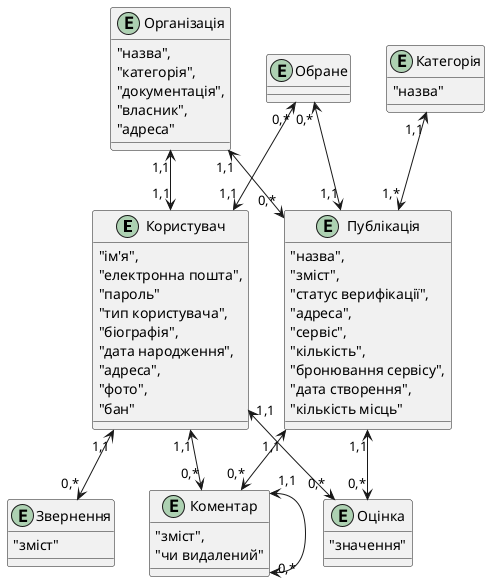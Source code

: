 @startuml
entity Користувач {
    "ім'я",
    "електронна пошта",
    "пароль"
    "тип користувача",
    "біографія",
    "дата народження",
    "адреса",
    "фото",
    "бан"

}

entity Оцінка {
    "значення"
}
entity Коментар {
    "зміст",
    "чи видалений"
}
entity Публікація {
    "назва",
    "зміст",
    "статус верифікації",
    "адреса",
    "сервіс",
    "кількість",
    "бронювання сервісу",
    "дата створення",
    "кількість місць"

}

entity Звернення {
    "зміст"
}

entity Обране {
}

entity Організація {
    "назва",
    "категорія",
    "документація",
    "власник",
    "адреса"

}

entity Категорія {
    "назва"

}

Організація "1,1"<-->"1,1" Користувач
Категорія "1,1"<-->"1,*" Публікація
Організація "1,1"<-->"0,*" Публікація
Користувач "1,1"<-->"0,*" Коментар
Публікація "1,1"<-->"0,*" Коментар
Коментар "1,1"<-->"0,*" Коментар
Користувач "1,1"<-->"0,*" Оцінка
Публікація "1,1"<-->"0,*" Оцінка
Обране "0,*"<-->"1,1" Користувач
Обране "0,*"<-->"1,1" Публікація
Користувач "1,1"<-->"0,*" Звернення
@enduml
